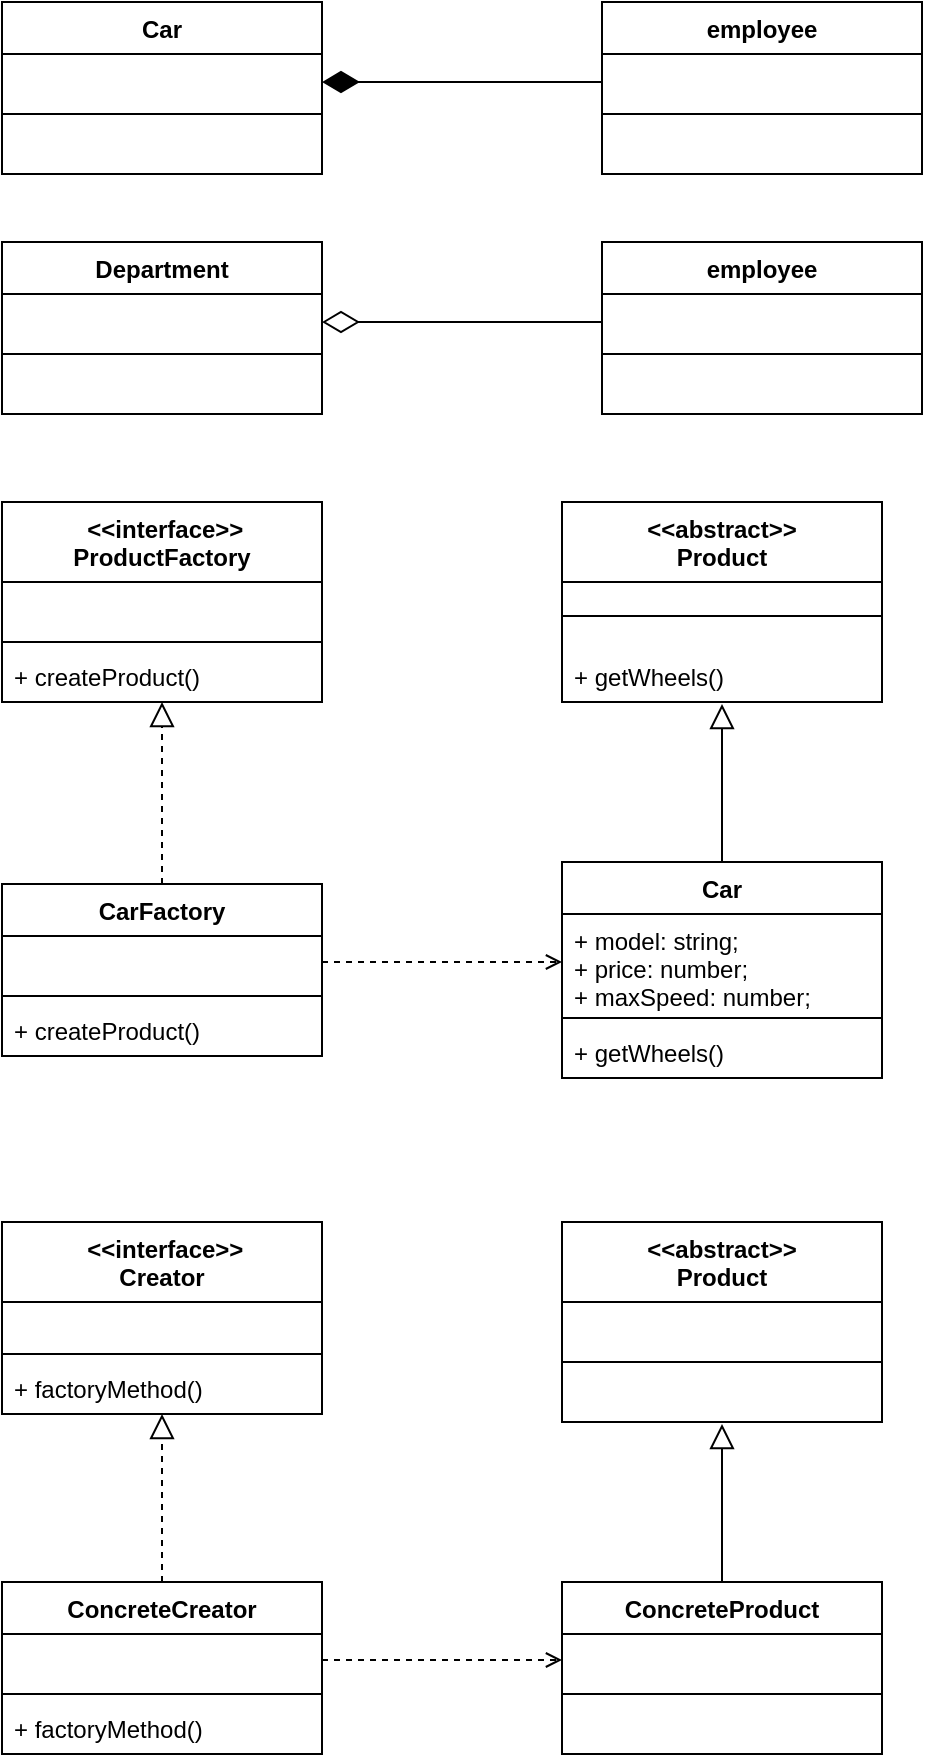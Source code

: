 <mxfile version="15.4.0" type="device"><diagram id="C5RBs43oDa-KdzZeNtuy" name="Page-1"><mxGraphModel dx="1106" dy="852" grid="1" gridSize="10" guides="1" tooltips="1" connect="1" arrows="1" fold="1" page="1" pageScale="1" pageWidth="827" pageHeight="1169" math="0" shadow="0"><root><mxCell id="WIyWlLk6GJQsqaUBKTNV-0"/><mxCell id="WIyWlLk6GJQsqaUBKTNV-1" parent="WIyWlLk6GJQsqaUBKTNV-0"/><mxCell id="FLe0AKau1fmztwjCSboN-8" value=" &lt;&lt;interface&gt;&gt;&#10;Creator" style="swimlane;fontStyle=1;align=center;verticalAlign=top;childLayout=stackLayout;horizontal=1;startSize=40;horizontalStack=0;resizeParent=1;resizeParentMax=0;resizeLast=0;collapsible=1;marginBottom=0;" parent="WIyWlLk6GJQsqaUBKTNV-1" vertex="1"><mxGeometry x="140" y="710" width="160" height="96" as="geometry"><mxRectangle x="140" y="710" width="80" height="26" as="alternateBounds"/></mxGeometry></mxCell><mxCell id="FLe0AKau1fmztwjCSboN-9" value=" " style="text;strokeColor=none;fillColor=none;align=left;verticalAlign=top;spacingLeft=4;spacingRight=4;overflow=hidden;rotatable=0;points=[[0,0.5],[1,0.5]];portConstraint=eastwest;" parent="FLe0AKau1fmztwjCSboN-8" vertex="1"><mxGeometry y="40" width="160" height="22" as="geometry"/></mxCell><mxCell id="FLe0AKau1fmztwjCSboN-10" value="" style="line;strokeWidth=1;fillColor=none;align=left;verticalAlign=middle;spacingTop=-1;spacingLeft=3;spacingRight=3;rotatable=0;labelPosition=right;points=[];portConstraint=eastwest;" parent="FLe0AKau1fmztwjCSboN-8" vertex="1"><mxGeometry y="62" width="160" height="8" as="geometry"/></mxCell><mxCell id="FLe0AKau1fmztwjCSboN-11" value="+ factoryMethod()" style="text;strokeColor=none;fillColor=none;align=left;verticalAlign=top;spacingLeft=4;spacingRight=4;overflow=hidden;rotatable=0;points=[[0,0.5],[1,0.5]];portConstraint=eastwest;" parent="FLe0AKau1fmztwjCSboN-8" vertex="1"><mxGeometry y="70" width="160" height="26" as="geometry"/></mxCell><mxCell id="FLe0AKau1fmztwjCSboN-15" value="&lt;&lt;abstract&gt;&gt;&#10;Product" style="swimlane;fontStyle=1;align=center;verticalAlign=top;childLayout=stackLayout;horizontal=1;startSize=40;horizontalStack=0;resizeParent=1;resizeParentMax=0;resizeLast=0;collapsible=1;marginBottom=0;" parent="WIyWlLk6GJQsqaUBKTNV-1" vertex="1"><mxGeometry x="420" y="710" width="160" height="100" as="geometry"><mxRectangle x="260" y="710" width="80" height="26" as="alternateBounds"/></mxGeometry></mxCell><mxCell id="FLe0AKau1fmztwjCSboN-16" value=" " style="text;strokeColor=none;fillColor=none;align=left;verticalAlign=top;spacingLeft=4;spacingRight=4;overflow=hidden;rotatable=0;points=[[0,0.5],[1,0.5]];portConstraint=eastwest;" parent="FLe0AKau1fmztwjCSboN-15" vertex="1"><mxGeometry y="40" width="160" height="26" as="geometry"/></mxCell><mxCell id="FLe0AKau1fmztwjCSboN-17" value="" style="line;strokeWidth=1;fillColor=none;align=left;verticalAlign=middle;spacingTop=-1;spacingLeft=3;spacingRight=3;rotatable=0;labelPosition=right;points=[];portConstraint=eastwest;" parent="FLe0AKau1fmztwjCSboN-15" vertex="1"><mxGeometry y="66" width="160" height="8" as="geometry"/></mxCell><mxCell id="FLe0AKau1fmztwjCSboN-18" value=" " style="text;strokeColor=none;fillColor=none;align=left;verticalAlign=top;spacingLeft=4;spacingRight=4;overflow=hidden;rotatable=0;points=[[0,0.5],[1,0.5]];portConstraint=eastwest;" parent="FLe0AKau1fmztwjCSboN-15" vertex="1"><mxGeometry y="74" width="160" height="26" as="geometry"/></mxCell><mxCell id="FLe0AKau1fmztwjCSboN-32" style="edgeStyle=orthogonalEdgeStyle;rounded=0;orthogonalLoop=1;jettySize=auto;html=1;exitX=0.5;exitY=0;exitDx=0;exitDy=0;entryX=0.5;entryY=1.038;entryDx=0;entryDy=0;entryPerimeter=0;endArrow=block;endFill=0;endSize=10;" parent="WIyWlLk6GJQsqaUBKTNV-1" source="FLe0AKau1fmztwjCSboN-19" target="FLe0AKau1fmztwjCSboN-18" edge="1"><mxGeometry relative="1" as="geometry"/></mxCell><mxCell id="FLe0AKau1fmztwjCSboN-19" value="ConcreteProduct" style="swimlane;fontStyle=1;align=center;verticalAlign=top;childLayout=stackLayout;horizontal=1;startSize=26;horizontalStack=0;resizeParent=1;resizeParentMax=0;resizeLast=0;collapsible=1;marginBottom=0;" parent="WIyWlLk6GJQsqaUBKTNV-1" vertex="1"><mxGeometry x="420" y="890" width="160" height="86" as="geometry"><mxRectangle x="260" y="710" width="80" height="26" as="alternateBounds"/></mxGeometry></mxCell><mxCell id="FLe0AKau1fmztwjCSboN-20" value=" " style="text;strokeColor=none;fillColor=none;align=left;verticalAlign=top;spacingLeft=4;spacingRight=4;overflow=hidden;rotatable=0;points=[[0,0.5],[1,0.5]];portConstraint=eastwest;" parent="FLe0AKau1fmztwjCSboN-19" vertex="1"><mxGeometry y="26" width="160" height="26" as="geometry"/></mxCell><mxCell id="FLe0AKau1fmztwjCSboN-21" value="" style="line;strokeWidth=1;fillColor=none;align=left;verticalAlign=middle;spacingTop=-1;spacingLeft=3;spacingRight=3;rotatable=0;labelPosition=right;points=[];portConstraint=eastwest;" parent="FLe0AKau1fmztwjCSboN-19" vertex="1"><mxGeometry y="52" width="160" height="8" as="geometry"/></mxCell><mxCell id="FLe0AKau1fmztwjCSboN-22" value=" " style="text;strokeColor=none;fillColor=none;align=left;verticalAlign=top;spacingLeft=4;spacingRight=4;overflow=hidden;rotatable=0;points=[[0,0.5],[1,0.5]];portConstraint=eastwest;" parent="FLe0AKau1fmztwjCSboN-19" vertex="1"><mxGeometry y="60" width="160" height="26" as="geometry"/></mxCell><mxCell id="FLe0AKau1fmztwjCSboN-28" style="edgeStyle=orthogonalEdgeStyle;rounded=0;orthogonalLoop=1;jettySize=auto;html=1;entryX=0.5;entryY=1;entryDx=0;entryDy=0;entryPerimeter=0;endArrow=block;endFill=0;dashed=1;endSize=10;" parent="WIyWlLk6GJQsqaUBKTNV-1" source="FLe0AKau1fmztwjCSboN-23" target="FLe0AKau1fmztwjCSboN-11" edge="1"><mxGeometry relative="1" as="geometry"/></mxCell><mxCell id="FLe0AKau1fmztwjCSboN-23" value="ConcreteCreator" style="swimlane;fontStyle=1;align=center;verticalAlign=top;childLayout=stackLayout;horizontal=1;startSize=26;horizontalStack=0;resizeParent=1;resizeParentMax=0;resizeLast=0;collapsible=1;marginBottom=0;" parent="WIyWlLk6GJQsqaUBKTNV-1" vertex="1"><mxGeometry x="140" y="890" width="160" height="86" as="geometry"><mxRectangle x="260" y="710" width="80" height="26" as="alternateBounds"/></mxGeometry></mxCell><mxCell id="FLe0AKau1fmztwjCSboN-24" value=" " style="text;strokeColor=none;fillColor=none;align=left;verticalAlign=top;spacingLeft=4;spacingRight=4;overflow=hidden;rotatable=0;points=[[0,0.5],[1,0.5]];portConstraint=eastwest;" parent="FLe0AKau1fmztwjCSboN-23" vertex="1"><mxGeometry y="26" width="160" height="26" as="geometry"/></mxCell><mxCell id="FLe0AKau1fmztwjCSboN-25" value="" style="line;strokeWidth=1;fillColor=none;align=left;verticalAlign=middle;spacingTop=-1;spacingLeft=3;spacingRight=3;rotatable=0;labelPosition=right;points=[];portConstraint=eastwest;" parent="FLe0AKau1fmztwjCSboN-23" vertex="1"><mxGeometry y="52" width="160" height="8" as="geometry"/></mxCell><mxCell id="FLe0AKau1fmztwjCSboN-26" value="+ factoryMethod()" style="text;strokeColor=none;fillColor=none;align=left;verticalAlign=top;spacingLeft=4;spacingRight=4;overflow=hidden;rotatable=0;points=[[0,0.5],[1,0.5]];portConstraint=eastwest;" parent="FLe0AKau1fmztwjCSboN-23" vertex="1"><mxGeometry y="60" width="160" height="26" as="geometry"/></mxCell><mxCell id="FLe0AKau1fmztwjCSboN-33" style="edgeStyle=orthogonalEdgeStyle;rounded=0;orthogonalLoop=1;jettySize=auto;html=1;exitX=1;exitY=0.5;exitDx=0;exitDy=0;entryX=0;entryY=0.5;entryDx=0;entryDy=0;dashed=1;endArrow=open;endFill=0;" parent="WIyWlLk6GJQsqaUBKTNV-1" source="FLe0AKau1fmztwjCSboN-24" target="FLe0AKau1fmztwjCSboN-20" edge="1"><mxGeometry relative="1" as="geometry"/></mxCell><mxCell id="FLe0AKau1fmztwjCSboN-34" value=" &lt;&lt;interface&gt;&gt;&#10;ProductFactory" style="swimlane;fontStyle=1;align=center;verticalAlign=top;childLayout=stackLayout;horizontal=1;startSize=40;horizontalStack=0;resizeParent=1;resizeParentMax=0;resizeLast=0;collapsible=1;marginBottom=0;" parent="WIyWlLk6GJQsqaUBKTNV-1" vertex="1"><mxGeometry x="140" y="350" width="160" height="100" as="geometry"><mxRectangle x="260" y="710" width="80" height="26" as="alternateBounds"/></mxGeometry></mxCell><mxCell id="FLe0AKau1fmztwjCSboN-35" value=" " style="text;strokeColor=none;fillColor=none;align=left;verticalAlign=top;spacingLeft=4;spacingRight=4;overflow=hidden;rotatable=0;points=[[0,0.5],[1,0.5]];portConstraint=eastwest;" parent="FLe0AKau1fmztwjCSboN-34" vertex="1"><mxGeometry y="40" width="160" height="26" as="geometry"/></mxCell><mxCell id="FLe0AKau1fmztwjCSboN-36" value="" style="line;strokeWidth=1;fillColor=none;align=left;verticalAlign=middle;spacingTop=-1;spacingLeft=3;spacingRight=3;rotatable=0;labelPosition=right;points=[];portConstraint=eastwest;" parent="FLe0AKau1fmztwjCSboN-34" vertex="1"><mxGeometry y="66" width="160" height="8" as="geometry"/></mxCell><mxCell id="FLe0AKau1fmztwjCSboN-37" value="+ createProduct()" style="text;strokeColor=none;fillColor=none;align=left;verticalAlign=top;spacingLeft=4;spacingRight=4;overflow=hidden;rotatable=0;points=[[0,0.5],[1,0.5]];portConstraint=eastwest;" parent="FLe0AKau1fmztwjCSboN-34" vertex="1"><mxGeometry y="74" width="160" height="26" as="geometry"/></mxCell><mxCell id="FLe0AKau1fmztwjCSboN-38" value="&lt;&lt;abstract&gt;&gt;&#10;Product" style="swimlane;fontStyle=1;align=center;verticalAlign=top;childLayout=stackLayout;horizontal=1;startSize=40;horizontalStack=0;resizeParent=1;resizeParentMax=0;resizeLast=0;collapsible=1;marginBottom=0;" parent="WIyWlLk6GJQsqaUBKTNV-1" vertex="1"><mxGeometry x="420" y="350" width="160" height="100" as="geometry"><mxRectangle x="260" y="710" width="80" height="26" as="alternateBounds"/></mxGeometry></mxCell><mxCell id="FLe0AKau1fmztwjCSboN-40" value=" " style="line;strokeWidth=1;fillColor=none;align=left;verticalAlign=middle;spacingTop=-1;spacingLeft=3;spacingRight=3;rotatable=0;labelPosition=right;points=[];portConstraint=eastwest;" parent="FLe0AKau1fmztwjCSboN-38" vertex="1"><mxGeometry y="40" width="160" height="34" as="geometry"/></mxCell><mxCell id="FLe0AKau1fmztwjCSboN-41" value="+ getWheels()" style="text;strokeColor=none;fillColor=none;align=left;verticalAlign=top;spacingLeft=4;spacingRight=4;overflow=hidden;rotatable=0;points=[[0,0.5],[1,0.5]];portConstraint=eastwest;" parent="FLe0AKau1fmztwjCSboN-38" vertex="1"><mxGeometry y="74" width="160" height="26" as="geometry"/></mxCell><mxCell id="FLe0AKau1fmztwjCSboN-42" style="edgeStyle=orthogonalEdgeStyle;rounded=0;orthogonalLoop=1;jettySize=auto;html=1;exitX=0.5;exitY=0;exitDx=0;exitDy=0;entryX=0.5;entryY=1.038;entryDx=0;entryDy=0;entryPerimeter=0;endArrow=block;endFill=0;endSize=10;" parent="WIyWlLk6GJQsqaUBKTNV-1" source="FLe0AKau1fmztwjCSboN-43" target="FLe0AKau1fmztwjCSboN-41" edge="1"><mxGeometry relative="1" as="geometry"/></mxCell><mxCell id="FLe0AKau1fmztwjCSboN-43" value="Car" style="swimlane;fontStyle=1;align=center;verticalAlign=top;childLayout=stackLayout;horizontal=1;startSize=26;horizontalStack=0;resizeParent=1;resizeParentMax=0;resizeLast=0;collapsible=1;marginBottom=0;" parent="WIyWlLk6GJQsqaUBKTNV-1" vertex="1"><mxGeometry x="420" y="530" width="160" height="108" as="geometry"><mxRectangle x="260" y="710" width="80" height="26" as="alternateBounds"/></mxGeometry></mxCell><mxCell id="FLe0AKau1fmztwjCSboN-44" value="+ model: string;&#10;+ price: number;&#10;+ maxSpeed: number;" style="text;strokeColor=none;fillColor=none;align=left;verticalAlign=top;spacingLeft=4;spacingRight=4;overflow=hidden;rotatable=0;points=[[0,0.5],[1,0.5]];portConstraint=eastwest;" parent="FLe0AKau1fmztwjCSboN-43" vertex="1"><mxGeometry y="26" width="160" height="48" as="geometry"/></mxCell><mxCell id="FLe0AKau1fmztwjCSboN-45" value="" style="line;strokeWidth=1;fillColor=none;align=left;verticalAlign=middle;spacingTop=-1;spacingLeft=3;spacingRight=3;rotatable=0;labelPosition=right;points=[];portConstraint=eastwest;" parent="FLe0AKau1fmztwjCSboN-43" vertex="1"><mxGeometry y="74" width="160" height="8" as="geometry"/></mxCell><mxCell id="FLe0AKau1fmztwjCSboN-46" value="+ getWheels()" style="text;strokeColor=none;fillColor=none;align=left;verticalAlign=top;spacingLeft=4;spacingRight=4;overflow=hidden;rotatable=0;points=[[0,0.5],[1,0.5]];portConstraint=eastwest;" parent="FLe0AKau1fmztwjCSboN-43" vertex="1"><mxGeometry y="82" width="160" height="26" as="geometry"/></mxCell><mxCell id="FLe0AKau1fmztwjCSboN-47" style="edgeStyle=orthogonalEdgeStyle;rounded=0;orthogonalLoop=1;jettySize=auto;html=1;entryX=0.5;entryY=1;entryDx=0;entryDy=0;entryPerimeter=0;endArrow=block;endFill=0;dashed=1;endSize=10;" parent="WIyWlLk6GJQsqaUBKTNV-1" source="FLe0AKau1fmztwjCSboN-48" target="FLe0AKau1fmztwjCSboN-37" edge="1"><mxGeometry relative="1" as="geometry"/></mxCell><mxCell id="FLe0AKau1fmztwjCSboN-48" value="CarFactory" style="swimlane;fontStyle=1;align=center;verticalAlign=top;childLayout=stackLayout;horizontal=1;startSize=26;horizontalStack=0;resizeParent=1;resizeParentMax=0;resizeLast=0;collapsible=1;marginBottom=0;" parent="WIyWlLk6GJQsqaUBKTNV-1" vertex="1"><mxGeometry x="140" y="541" width="160" height="86" as="geometry"><mxRectangle x="260" y="710" width="80" height="26" as="alternateBounds"/></mxGeometry></mxCell><mxCell id="FLe0AKau1fmztwjCSboN-49" value=" " style="text;strokeColor=none;fillColor=none;align=left;verticalAlign=top;spacingLeft=4;spacingRight=4;overflow=hidden;rotatable=0;points=[[0,0.5],[1,0.5]];portConstraint=eastwest;" parent="FLe0AKau1fmztwjCSboN-48" vertex="1"><mxGeometry y="26" width="160" height="26" as="geometry"/></mxCell><mxCell id="FLe0AKau1fmztwjCSboN-50" value="" style="line;strokeWidth=1;fillColor=none;align=left;verticalAlign=middle;spacingTop=-1;spacingLeft=3;spacingRight=3;rotatable=0;labelPosition=right;points=[];portConstraint=eastwest;" parent="FLe0AKau1fmztwjCSboN-48" vertex="1"><mxGeometry y="52" width="160" height="8" as="geometry"/></mxCell><mxCell id="FLe0AKau1fmztwjCSboN-51" value="+ createProduct()" style="text;strokeColor=none;fillColor=none;align=left;verticalAlign=top;spacingLeft=4;spacingRight=4;overflow=hidden;rotatable=0;points=[[0,0.5],[1,0.5]];portConstraint=eastwest;" parent="FLe0AKau1fmztwjCSboN-48" vertex="1"><mxGeometry y="60" width="160" height="26" as="geometry"/></mxCell><mxCell id="FLe0AKau1fmztwjCSboN-52" style="edgeStyle=orthogonalEdgeStyle;rounded=0;orthogonalLoop=1;jettySize=auto;html=1;exitX=1;exitY=0.5;exitDx=0;exitDy=0;entryX=0;entryY=0.5;entryDx=0;entryDy=0;dashed=1;endArrow=open;endFill=0;" parent="WIyWlLk6GJQsqaUBKTNV-1" source="FLe0AKau1fmztwjCSboN-49" target="FLe0AKau1fmztwjCSboN-44" edge="1"><mxGeometry relative="1" as="geometry"/></mxCell><mxCell id="X-0vUPizDbb9bx1Ohmgz-9" value="Department" style="swimlane;fontStyle=1;align=center;verticalAlign=top;childLayout=stackLayout;horizontal=1;startSize=26;horizontalStack=0;resizeParent=1;resizeParentMax=0;resizeLast=0;collapsible=1;marginBottom=0;" vertex="1" parent="WIyWlLk6GJQsqaUBKTNV-1"><mxGeometry x="140" y="220" width="160" height="86" as="geometry"><mxRectangle x="260" y="710" width="80" height="26" as="alternateBounds"/></mxGeometry></mxCell><mxCell id="X-0vUPizDbb9bx1Ohmgz-10" value=" " style="text;strokeColor=none;fillColor=none;align=left;verticalAlign=top;spacingLeft=4;spacingRight=4;overflow=hidden;rotatable=0;points=[[0,0.5],[1,0.5]];portConstraint=eastwest;" vertex="1" parent="X-0vUPizDbb9bx1Ohmgz-9"><mxGeometry y="26" width="160" height="26" as="geometry"/></mxCell><mxCell id="X-0vUPizDbb9bx1Ohmgz-11" value="" style="line;strokeWidth=1;fillColor=none;align=left;verticalAlign=middle;spacingTop=-1;spacingLeft=3;spacingRight=3;rotatable=0;labelPosition=right;points=[];portConstraint=eastwest;" vertex="1" parent="X-0vUPizDbb9bx1Ohmgz-9"><mxGeometry y="52" width="160" height="8" as="geometry"/></mxCell><mxCell id="X-0vUPizDbb9bx1Ohmgz-12" value=" " style="text;strokeColor=none;fillColor=none;align=left;verticalAlign=top;spacingLeft=4;spacingRight=4;overflow=hidden;rotatable=0;points=[[0,0.5],[1,0.5]];portConstraint=eastwest;" vertex="1" parent="X-0vUPizDbb9bx1Ohmgz-9"><mxGeometry y="60" width="160" height="26" as="geometry"/></mxCell><mxCell id="X-0vUPizDbb9bx1Ohmgz-13" value="employee" style="swimlane;fontStyle=1;align=center;verticalAlign=top;childLayout=stackLayout;horizontal=1;startSize=26;horizontalStack=0;resizeParent=1;resizeParentMax=0;resizeLast=0;collapsible=1;marginBottom=0;" vertex="1" parent="WIyWlLk6GJQsqaUBKTNV-1"><mxGeometry x="440" y="220" width="160" height="86" as="geometry"><mxRectangle x="260" y="710" width="80" height="26" as="alternateBounds"/></mxGeometry></mxCell><mxCell id="X-0vUPizDbb9bx1Ohmgz-14" value=" " style="text;strokeColor=none;fillColor=none;align=left;verticalAlign=top;spacingLeft=4;spacingRight=4;overflow=hidden;rotatable=0;points=[[0,0.5],[1,0.5]];portConstraint=eastwest;" vertex="1" parent="X-0vUPizDbb9bx1Ohmgz-13"><mxGeometry y="26" width="160" height="26" as="geometry"/></mxCell><mxCell id="X-0vUPizDbb9bx1Ohmgz-15" value="" style="line;strokeWidth=1;fillColor=none;align=left;verticalAlign=middle;spacingTop=-1;spacingLeft=3;spacingRight=3;rotatable=0;labelPosition=right;points=[];portConstraint=eastwest;" vertex="1" parent="X-0vUPizDbb9bx1Ohmgz-13"><mxGeometry y="52" width="160" height="8" as="geometry"/></mxCell><mxCell id="X-0vUPizDbb9bx1Ohmgz-16" value=" " style="text;strokeColor=none;fillColor=none;align=left;verticalAlign=top;spacingLeft=4;spacingRight=4;overflow=hidden;rotatable=0;points=[[0,0.5],[1,0.5]];portConstraint=eastwest;" vertex="1" parent="X-0vUPizDbb9bx1Ohmgz-13"><mxGeometry y="60" width="160" height="26" as="geometry"/></mxCell><mxCell id="X-0vUPizDbb9bx1Ohmgz-21" value="" style="endArrow=none;endFill=0;endSize=24;html=1;rounded=0;edgeStyle=orthogonalEdgeStyle;startArrow=diamondThin;startFill=0;sourcePerimeterSpacing=3;startSize=16;" edge="1" parent="WIyWlLk6GJQsqaUBKTNV-1"><mxGeometry width="160" relative="1" as="geometry"><mxPoint x="300" y="260" as="sourcePoint"/><mxPoint x="440" y="260" as="targetPoint"/></mxGeometry></mxCell><mxCell id="X-0vUPizDbb9bx1Ohmgz-22" value="Car" style="swimlane;fontStyle=1;align=center;verticalAlign=top;childLayout=stackLayout;horizontal=1;startSize=26;horizontalStack=0;resizeParent=1;resizeParentMax=0;resizeLast=0;collapsible=1;marginBottom=0;" vertex="1" parent="WIyWlLk6GJQsqaUBKTNV-1"><mxGeometry x="140" y="100" width="160" height="86" as="geometry"><mxRectangle x="260" y="710" width="80" height="26" as="alternateBounds"/></mxGeometry></mxCell><mxCell id="X-0vUPizDbb9bx1Ohmgz-23" value=" " style="text;strokeColor=none;fillColor=none;align=left;verticalAlign=top;spacingLeft=4;spacingRight=4;overflow=hidden;rotatable=0;points=[[0,0.5],[1,0.5]];portConstraint=eastwest;" vertex="1" parent="X-0vUPizDbb9bx1Ohmgz-22"><mxGeometry y="26" width="160" height="26" as="geometry"/></mxCell><mxCell id="X-0vUPizDbb9bx1Ohmgz-24" value="" style="line;strokeWidth=1;fillColor=none;align=left;verticalAlign=middle;spacingTop=-1;spacingLeft=3;spacingRight=3;rotatable=0;labelPosition=right;points=[];portConstraint=eastwest;" vertex="1" parent="X-0vUPizDbb9bx1Ohmgz-22"><mxGeometry y="52" width="160" height="8" as="geometry"/></mxCell><mxCell id="X-0vUPizDbb9bx1Ohmgz-25" value=" " style="text;strokeColor=none;fillColor=none;align=left;verticalAlign=top;spacingLeft=4;spacingRight=4;overflow=hidden;rotatable=0;points=[[0,0.5],[1,0.5]];portConstraint=eastwest;" vertex="1" parent="X-0vUPizDbb9bx1Ohmgz-22"><mxGeometry y="60" width="160" height="26" as="geometry"/></mxCell><mxCell id="X-0vUPizDbb9bx1Ohmgz-26" value="employee" style="swimlane;fontStyle=1;align=center;verticalAlign=top;childLayout=stackLayout;horizontal=1;startSize=26;horizontalStack=0;resizeParent=1;resizeParentMax=0;resizeLast=0;collapsible=1;marginBottom=0;" vertex="1" parent="WIyWlLk6GJQsqaUBKTNV-1"><mxGeometry x="440" y="100" width="160" height="86" as="geometry"><mxRectangle x="260" y="710" width="80" height="26" as="alternateBounds"/></mxGeometry></mxCell><mxCell id="X-0vUPizDbb9bx1Ohmgz-27" value=" " style="text;strokeColor=none;fillColor=none;align=left;verticalAlign=top;spacingLeft=4;spacingRight=4;overflow=hidden;rotatable=0;points=[[0,0.5],[1,0.5]];portConstraint=eastwest;" vertex="1" parent="X-0vUPizDbb9bx1Ohmgz-26"><mxGeometry y="26" width="160" height="26" as="geometry"/></mxCell><mxCell id="X-0vUPizDbb9bx1Ohmgz-28" value="" style="line;strokeWidth=1;fillColor=none;align=left;verticalAlign=middle;spacingTop=-1;spacingLeft=3;spacingRight=3;rotatable=0;labelPosition=right;points=[];portConstraint=eastwest;" vertex="1" parent="X-0vUPizDbb9bx1Ohmgz-26"><mxGeometry y="52" width="160" height="8" as="geometry"/></mxCell><mxCell id="X-0vUPizDbb9bx1Ohmgz-29" value=" " style="text;strokeColor=none;fillColor=none;align=left;verticalAlign=top;spacingLeft=4;spacingRight=4;overflow=hidden;rotatable=0;points=[[0,0.5],[1,0.5]];portConstraint=eastwest;" vertex="1" parent="X-0vUPizDbb9bx1Ohmgz-26"><mxGeometry y="60" width="160" height="26" as="geometry"/></mxCell><mxCell id="X-0vUPizDbb9bx1Ohmgz-30" value="" style="endArrow=none;endFill=0;endSize=24;html=1;rounded=0;edgeStyle=orthogonalEdgeStyle;startArrow=diamondThin;startFill=1;sourcePerimeterSpacing=3;startSize=16;" edge="1" parent="WIyWlLk6GJQsqaUBKTNV-1"><mxGeometry width="160" relative="1" as="geometry"><mxPoint x="300" y="140" as="sourcePoint"/><mxPoint x="440" y="140" as="targetPoint"/></mxGeometry></mxCell></root></mxGraphModel></diagram></mxfile>